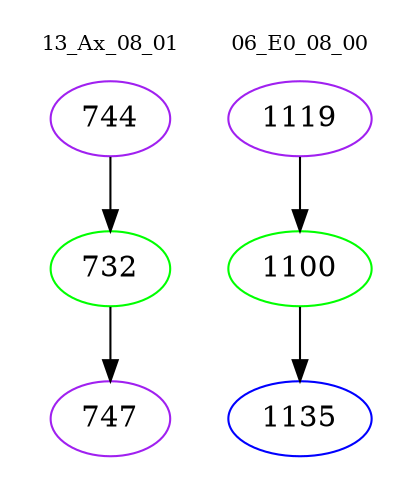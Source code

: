 digraph{
subgraph cluster_0 {
color = white
label = "13_Ax_08_01";
fontsize=10;
T0_744 [label="744", color="purple"]
T0_744 -> T0_732 [color="black"]
T0_732 [label="732", color="green"]
T0_732 -> T0_747 [color="black"]
T0_747 [label="747", color="purple"]
}
subgraph cluster_1 {
color = white
label = "06_E0_08_00";
fontsize=10;
T1_1119 [label="1119", color="purple"]
T1_1119 -> T1_1100 [color="black"]
T1_1100 [label="1100", color="green"]
T1_1100 -> T1_1135 [color="black"]
T1_1135 [label="1135", color="blue"]
}
}
